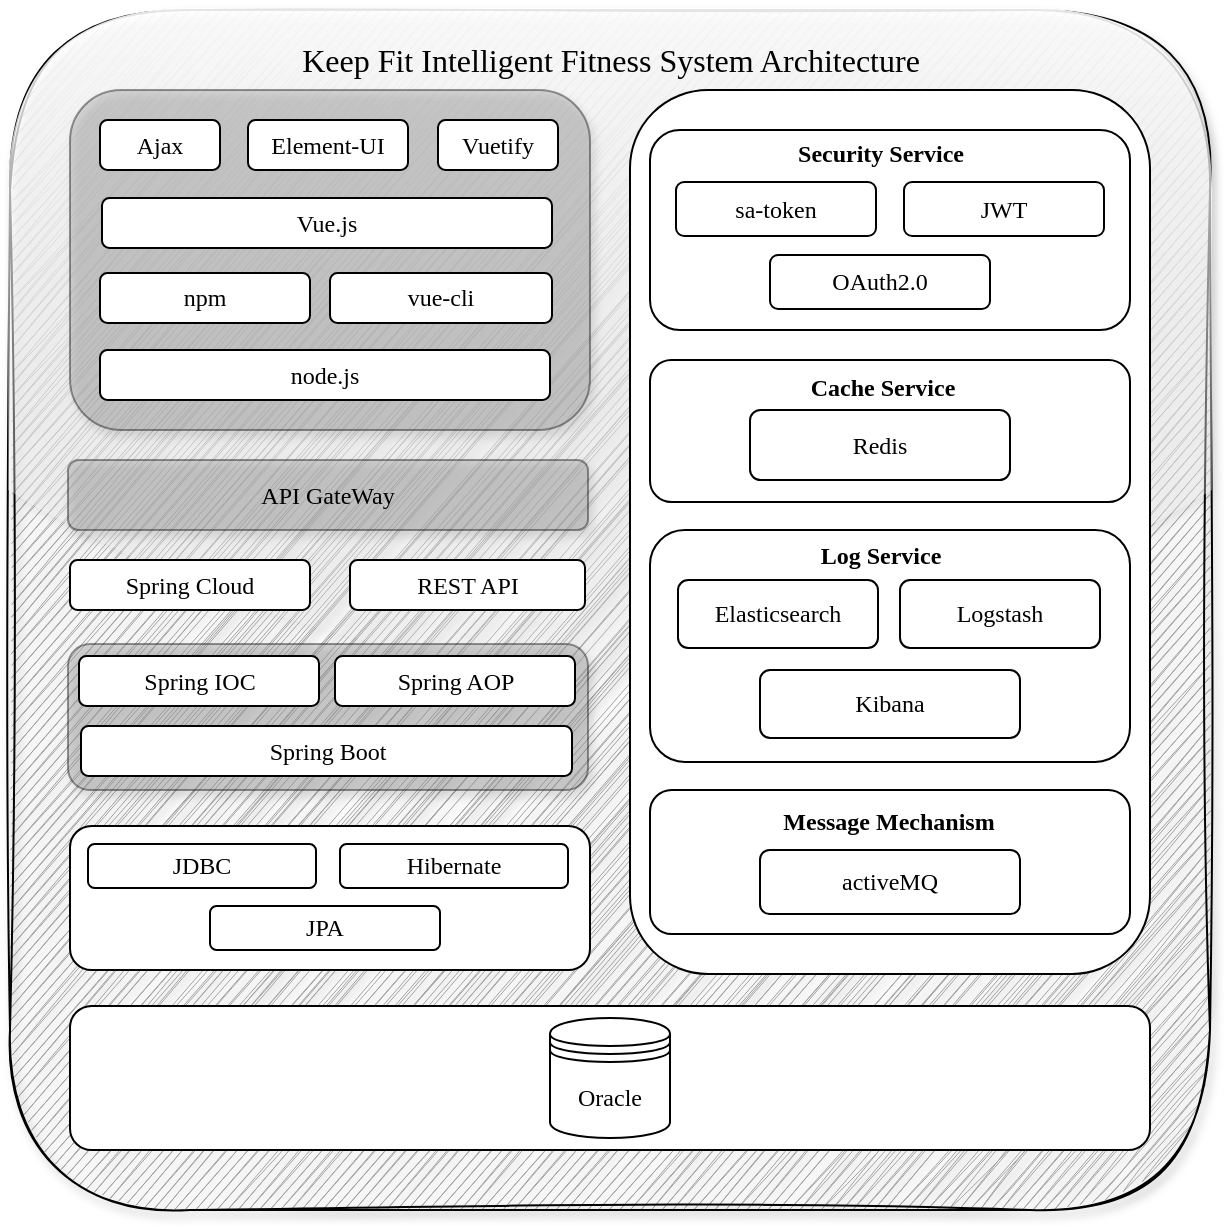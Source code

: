 <mxfile version="24.9.0">
  <diagram name="第 1 页" id="rbca4SQoyzgLEneR-sVG">
    <mxGraphModel dx="339" dy="794" grid="1" gridSize="10" guides="1" tooltips="1" connect="1" arrows="1" fold="1" page="1" pageScale="1" pageWidth="827" pageHeight="1169" math="0" shadow="0">
      <root>
        <mxCell id="0" />
        <mxCell id="1" parent="0" />
        <mxCell id="MJDu3oItcSYJMFnVsRFw-1" value="" style="html=1;whiteSpace=wrap;rounded=1;fillColor=#a1a1a1;sketch=1;curveFitting=1;jiggle=2;glass=1;shadow=1;fontFamily=Georgia;" vertex="1" parent="1">
          <mxGeometry x="924" y="72" width="600" height="600" as="geometry" />
        </mxCell>
        <mxCell id="MJDu3oItcSYJMFnVsRFw-2" value="" style="html=1;whiteSpace=wrap;rounded=1;shadow=1;fillColor=#a1a1a1;opacity=40;fontFamily=Georgia;" vertex="1" parent="1">
          <mxGeometry x="954" y="112" width="260" height="170" as="geometry" />
        </mxCell>
        <mxCell id="MJDu3oItcSYJMFnVsRFw-78" value="&lt;font style=&quot;font-size: 16px;&quot;&gt;Keep Fit Intelligent Fitness System Architecture&lt;/font&gt;" style="text;html=1;align=center;verticalAlign=middle;resizable=0;points=[];autosize=1;strokeColor=none;fillColor=none;fontFamily=Georgia;" vertex="1" parent="1">
          <mxGeometry x="1044" y="82" width="360" height="30" as="geometry" />
        </mxCell>
        <mxCell id="MJDu3oItcSYJMFnVsRFw-80" value="&lt;font face=&quot;Georgia&quot;&gt;Ajax&lt;/font&gt;" style="rounded=1;whiteSpace=wrap;html=1;" vertex="1" parent="1">
          <mxGeometry x="969" y="127" width="60" height="25" as="geometry" />
        </mxCell>
        <mxCell id="MJDu3oItcSYJMFnVsRFw-81" value="&lt;font face=&quot;Georgia&quot;&gt;Element-UI&lt;/font&gt;" style="rounded=1;whiteSpace=wrap;html=1;" vertex="1" parent="1">
          <mxGeometry x="1043" y="127" width="80" height="25" as="geometry" />
        </mxCell>
        <mxCell id="MJDu3oItcSYJMFnVsRFw-82" value="&lt;font face=&quot;Georgia&quot;&gt;Vuetify&lt;/font&gt;" style="rounded=1;whiteSpace=wrap;html=1;" vertex="1" parent="1">
          <mxGeometry x="1138" y="127" width="60" height="25" as="geometry" />
        </mxCell>
        <mxCell id="MJDu3oItcSYJMFnVsRFw-83" value="&lt;font face=&quot;Georgia&quot;&gt;Vue.js&lt;/font&gt;" style="rounded=1;whiteSpace=wrap;html=1;" vertex="1" parent="1">
          <mxGeometry x="970" y="166" width="225" height="25" as="geometry" />
        </mxCell>
        <mxCell id="MJDu3oItcSYJMFnVsRFw-84" value="&lt;font face=&quot;Georgia&quot;&gt;npm&lt;/font&gt;&lt;span style=&quot;color: rgba(0, 0, 0, 0); font-family: monospace; font-size: 0px; text-align: start; text-wrap-mode: nowrap;&quot;&gt;%3CmxGraphModel%3E%3Croot%3E%3CmxCell%20id%3D%220%22%2F%3E%3CmxCell%20id%3D%221%22%20parent%3D%220%22%2F%3E%3CmxCell%20id%3D%222%22%20value%3D%22%26lt%3Bfont%20face%3D%26quot%3BGeorgia%26quot%3B%26gt%3BAjax%26lt%3B%2Ffont%26gt%3B%22%20style%3D%22rounded%3D1%3BwhiteSpace%3Dwrap%3Bhtml%3D1%3B%22%20vertex%3D%221%22%20parent%3D%221%22%3E%3CmxGeometry%20x%3D%221005%22%20y%3D%2265%22%20width%3D%2260%22%20height%3D%2225%22%20as%3D%22geometry%22%2F%3E%3C%2FmxCell%3E%3C%2Froot%3E%3C%2FmxGraphModel%3E&lt;/span&gt;" style="rounded=1;whiteSpace=wrap;html=1;" vertex="1" parent="1">
          <mxGeometry x="969" y="203.5" width="105" height="25" as="geometry" />
        </mxCell>
        <mxCell id="MJDu3oItcSYJMFnVsRFw-85" value="&lt;font face=&quot;Georgia&quot;&gt;vue-cli&lt;/font&gt;" style="rounded=1;whiteSpace=wrap;html=1;" vertex="1" parent="1">
          <mxGeometry x="1084" y="203.5" width="111" height="25" as="geometry" />
        </mxCell>
        <mxCell id="MJDu3oItcSYJMFnVsRFw-87" value="&lt;font face=&quot;Georgia&quot;&gt;node.js&lt;/font&gt;" style="rounded=1;whiteSpace=wrap;html=1;" vertex="1" parent="1">
          <mxGeometry x="969" y="242" width="225" height="25" as="geometry" />
        </mxCell>
        <mxCell id="MJDu3oItcSYJMFnVsRFw-88" value="API GateWay" style="html=1;whiteSpace=wrap;rounded=1;shadow=1;fillColor=#a1a1a1;opacity=40;fontFamily=Georgia;" vertex="1" parent="1">
          <mxGeometry x="953" y="297" width="260" height="35" as="geometry" />
        </mxCell>
        <mxCell id="MJDu3oItcSYJMFnVsRFw-90" value="&lt;font face=&quot;Georgia&quot;&gt;Spring Cloud&lt;/font&gt;" style="rounded=1;whiteSpace=wrap;html=1;" vertex="1" parent="1">
          <mxGeometry x="954" y="347" width="120" height="25" as="geometry" />
        </mxCell>
        <mxCell id="MJDu3oItcSYJMFnVsRFw-91" value="&lt;font face=&quot;Georgia&quot;&gt;REST API&lt;/font&gt;" style="rounded=1;whiteSpace=wrap;html=1;" vertex="1" parent="1">
          <mxGeometry x="1094" y="347" width="117.5" height="25" as="geometry" />
        </mxCell>
        <mxCell id="MJDu3oItcSYJMFnVsRFw-92" value="" style="html=1;whiteSpace=wrap;rounded=1;shadow=1;fillColor=#a1a1a1;opacity=40;fontFamily=Georgia;" vertex="1" parent="1">
          <mxGeometry x="953" y="389" width="260" height="73" as="geometry" />
        </mxCell>
        <mxCell id="MJDu3oItcSYJMFnVsRFw-93" value="&lt;font face=&quot;Georgia&quot;&gt;Spring IOC&lt;/font&gt;" style="rounded=1;whiteSpace=wrap;html=1;" vertex="1" parent="1">
          <mxGeometry x="958.5" y="395" width="120" height="25" as="geometry" />
        </mxCell>
        <mxCell id="MJDu3oItcSYJMFnVsRFw-94" value="&lt;font face=&quot;Georgia&quot;&gt;Spring AOP&lt;/font&gt;" style="rounded=1;whiteSpace=wrap;html=1;" vertex="1" parent="1">
          <mxGeometry x="1086.5" y="395" width="120" height="25" as="geometry" />
        </mxCell>
        <mxCell id="MJDu3oItcSYJMFnVsRFw-95" value="&lt;font face=&quot;Georgia&quot;&gt;Spring Boot&lt;/font&gt;" style="rounded=1;whiteSpace=wrap;html=1;" vertex="1" parent="1">
          <mxGeometry x="959.5" y="430" width="245.5" height="25" as="geometry" />
        </mxCell>
        <mxCell id="MJDu3oItcSYJMFnVsRFw-96" value="" style="rounded=1;whiteSpace=wrap;html=1;" vertex="1" parent="1">
          <mxGeometry x="954" y="480" width="260" height="72" as="geometry" />
        </mxCell>
        <mxCell id="MJDu3oItcSYJMFnVsRFw-97" value="&lt;font face=&quot;Georgia&quot;&gt;JDBC&lt;/font&gt;" style="rounded=1;whiteSpace=wrap;html=1;" vertex="1" parent="1">
          <mxGeometry x="963" y="489" width="114" height="22" as="geometry" />
        </mxCell>
        <mxCell id="MJDu3oItcSYJMFnVsRFw-98" value="&lt;font face=&quot;Georgia&quot;&gt;Hibernate&lt;/font&gt;" style="rounded=1;whiteSpace=wrap;html=1;" vertex="1" parent="1">
          <mxGeometry x="1089" y="489" width="114" height="22" as="geometry" />
        </mxCell>
        <mxCell id="MJDu3oItcSYJMFnVsRFw-99" value="&lt;font face=&quot;Georgia&quot;&gt;JPA&lt;/font&gt;" style="rounded=1;whiteSpace=wrap;html=1;" vertex="1" parent="1">
          <mxGeometry x="1024" y="520" width="115" height="22" as="geometry" />
        </mxCell>
        <mxCell id="MJDu3oItcSYJMFnVsRFw-100" value="" style="rounded=1;whiteSpace=wrap;html=1;" vertex="1" parent="1">
          <mxGeometry x="1234" y="112" width="260" height="442" as="geometry" />
        </mxCell>
        <mxCell id="MJDu3oItcSYJMFnVsRFw-101" value="" style="rounded=1;whiteSpace=wrap;html=1;" vertex="1" parent="1">
          <mxGeometry x="1244" y="132" width="240" height="100" as="geometry" />
        </mxCell>
        <mxCell id="MJDu3oItcSYJMFnVsRFw-103" value="&lt;font&gt;&lt;b style=&quot;&quot;&gt;Security Service&lt;/b&gt;&lt;/font&gt;" style="text;html=1;align=center;verticalAlign=middle;resizable=0;points=[];autosize=1;strokeColor=none;fillColor=none;fontFamily=Georgia;" vertex="1" parent="1">
          <mxGeometry x="1299" y="129" width="120" height="30" as="geometry" />
        </mxCell>
        <mxCell id="MJDu3oItcSYJMFnVsRFw-105" value="&lt;font face=&quot;Georgia&quot;&gt;sa-token&lt;/font&gt;" style="rounded=1;whiteSpace=wrap;html=1;" vertex="1" parent="1">
          <mxGeometry x="1257" y="158" width="100" height="27" as="geometry" />
        </mxCell>
        <mxCell id="MJDu3oItcSYJMFnVsRFw-106" value="&lt;font face=&quot;Georgia&quot;&gt;JWT&lt;/font&gt;" style="rounded=1;whiteSpace=wrap;html=1;" vertex="1" parent="1">
          <mxGeometry x="1371" y="158" width="100" height="27" as="geometry" />
        </mxCell>
        <mxCell id="MJDu3oItcSYJMFnVsRFw-107" value="&lt;font face=&quot;Georgia&quot;&gt;OAuth2.0&lt;/font&gt;" style="rounded=1;whiteSpace=wrap;html=1;" vertex="1" parent="1">
          <mxGeometry x="1304" y="194.5" width="110" height="27" as="geometry" />
        </mxCell>
        <mxCell id="MJDu3oItcSYJMFnVsRFw-109" value="" style="rounded=1;whiteSpace=wrap;html=1;" vertex="1" parent="1">
          <mxGeometry x="1244" y="247" width="240" height="71" as="geometry" />
        </mxCell>
        <mxCell id="MJDu3oItcSYJMFnVsRFw-110" value="&lt;font&gt;&lt;b style=&quot;&quot;&gt;Cache Service&lt;/b&gt;&lt;/font&gt;" style="text;html=1;align=center;verticalAlign=middle;resizable=0;points=[];autosize=1;strokeColor=none;fillColor=none;fontFamily=Georgia;" vertex="1" parent="1">
          <mxGeometry x="1305" y="246" width="110" height="30" as="geometry" />
        </mxCell>
        <mxCell id="MJDu3oItcSYJMFnVsRFw-111" value="&lt;font face=&quot;Georgia&quot;&gt;Redis&lt;/font&gt;" style="rounded=1;whiteSpace=wrap;html=1;" vertex="1" parent="1">
          <mxGeometry x="1294" y="272" width="130" height="35" as="geometry" />
        </mxCell>
        <mxCell id="MJDu3oItcSYJMFnVsRFw-112" value="" style="rounded=1;whiteSpace=wrap;html=1;" vertex="1" parent="1">
          <mxGeometry x="1244" y="332" width="240" height="116" as="geometry" />
        </mxCell>
        <mxCell id="MJDu3oItcSYJMFnVsRFw-113" value="&lt;font&gt;&lt;b style=&quot;&quot;&gt;Log Service&lt;/b&gt;&lt;/font&gt;" style="text;html=1;align=center;verticalAlign=middle;resizable=0;points=[];autosize=1;strokeColor=none;fillColor=none;fontFamily=Georgia;" vertex="1" parent="1">
          <mxGeometry x="1314" y="330" width="90" height="30" as="geometry" />
        </mxCell>
        <mxCell id="MJDu3oItcSYJMFnVsRFw-114" value="&lt;font face=&quot;Georgia&quot;&gt;Elasticsearch&lt;/font&gt;" style="rounded=1;whiteSpace=wrap;html=1;" vertex="1" parent="1">
          <mxGeometry x="1258" y="357" width="100" height="34" as="geometry" />
        </mxCell>
        <mxCell id="MJDu3oItcSYJMFnVsRFw-115" value="&lt;font face=&quot;Georgia&quot;&gt;Logstash&lt;/font&gt;" style="rounded=1;whiteSpace=wrap;html=1;" vertex="1" parent="1">
          <mxGeometry x="1369" y="357" width="100" height="34" as="geometry" />
        </mxCell>
        <mxCell id="MJDu3oItcSYJMFnVsRFw-116" value="&lt;font face=&quot;Georgia&quot;&gt;Kibana&lt;/font&gt;" style="rounded=1;whiteSpace=wrap;html=1;" vertex="1" parent="1">
          <mxGeometry x="1299" y="402" width="130" height="34" as="geometry" />
        </mxCell>
        <mxCell id="MJDu3oItcSYJMFnVsRFw-117" value="" style="rounded=1;whiteSpace=wrap;html=1;" vertex="1" parent="1">
          <mxGeometry x="1244" y="462" width="240" height="72" as="geometry" />
        </mxCell>
        <mxCell id="MJDu3oItcSYJMFnVsRFw-118" value="&lt;font&gt;&lt;b style=&quot;&quot;&gt;Message Mechanism&lt;/b&gt;&lt;/font&gt;" style="text;html=1;align=center;verticalAlign=middle;resizable=0;points=[];autosize=1;strokeColor=none;fillColor=none;fontFamily=Georgia;" vertex="1" parent="1">
          <mxGeometry x="1288" y="463" width="150" height="30" as="geometry" />
        </mxCell>
        <mxCell id="MJDu3oItcSYJMFnVsRFw-119" value="&lt;font face=&quot;Georgia&quot;&gt;activeMQ&lt;/font&gt;" style="rounded=1;whiteSpace=wrap;html=1;" vertex="1" parent="1">
          <mxGeometry x="1299" y="492" width="130" height="32" as="geometry" />
        </mxCell>
        <mxCell id="MJDu3oItcSYJMFnVsRFw-121" value="" style="rounded=1;whiteSpace=wrap;html=1;" vertex="1" parent="1">
          <mxGeometry x="954" y="570" width="540" height="72" as="geometry" />
        </mxCell>
        <mxCell id="MJDu3oItcSYJMFnVsRFw-122" value="Oracle" style="shape=datastore;whiteSpace=wrap;html=1;fontFamily=Georgia;" vertex="1" parent="1">
          <mxGeometry x="1194" y="576" width="60" height="60" as="geometry" />
        </mxCell>
      </root>
    </mxGraphModel>
  </diagram>
</mxfile>
